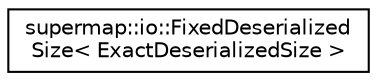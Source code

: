 digraph "Graphical Class Hierarchy"
{
 // LATEX_PDF_SIZE
  edge [fontname="Helvetica",fontsize="10",labelfontname="Helvetica",labelfontsize="10"];
  node [fontname="Helvetica",fontsize="10",shape=record];
  rankdir="LR";
  Node0 [label="supermap::io::FixedDeserialized\lSize\< ExactDeserializedSize \>",height=0.2,width=0.4,color="black", fillcolor="white", style="filled",URL="$structsupermap_1_1io_1_1FixedDeserializedSize.html",tooltip="Container of ExactDeserializedSize for this type, which tells exact size of object of this type after..."];
}
